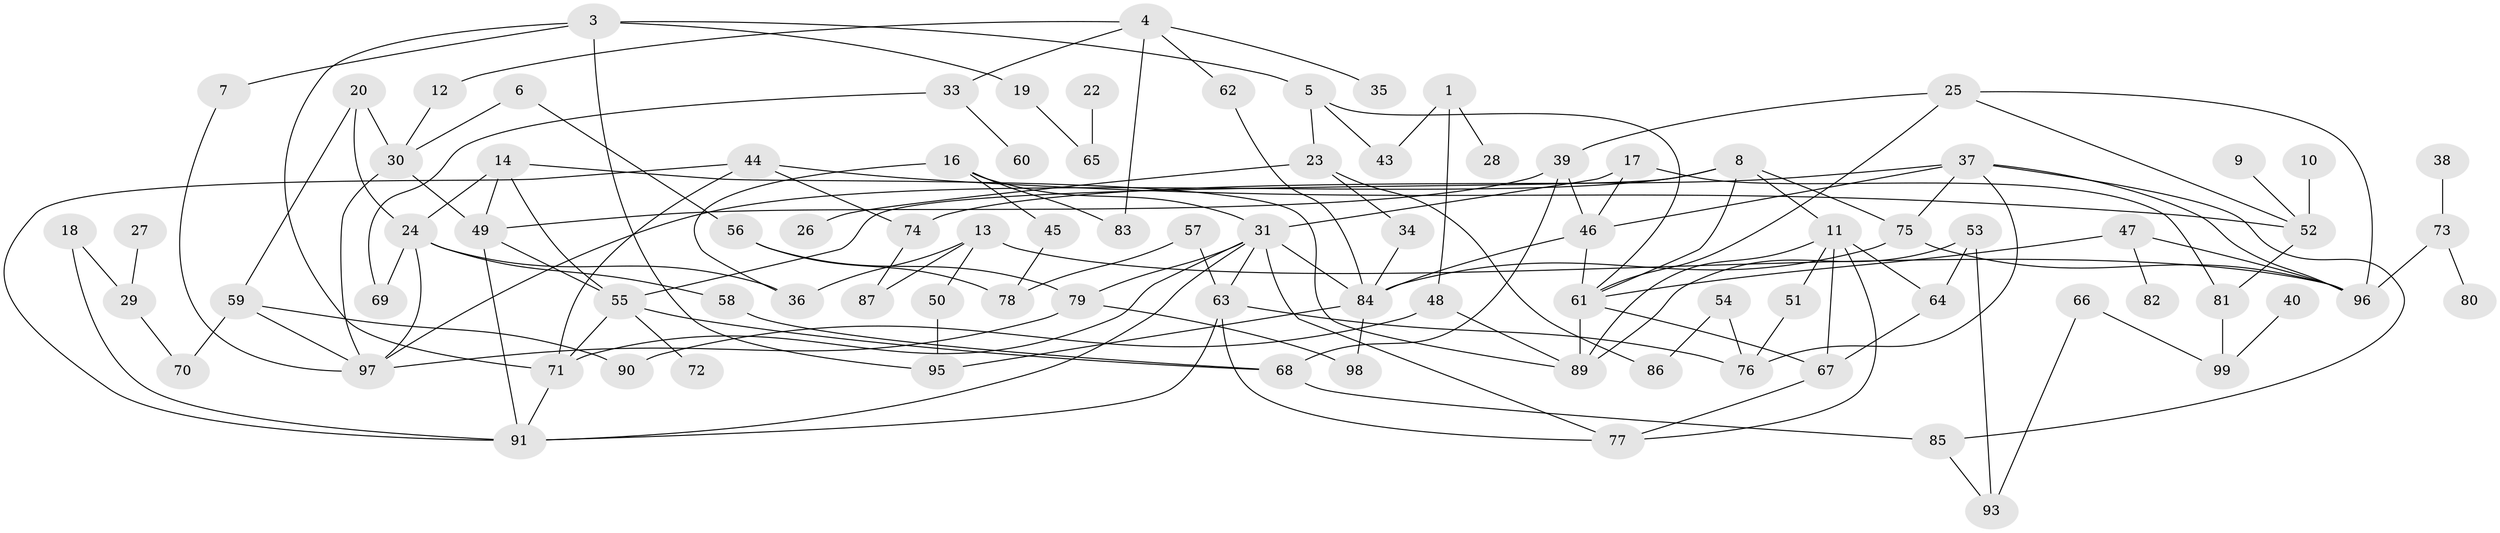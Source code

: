 // original degree distribution, {3: 0.2198581560283688, 2: 0.2198581560283688, 0: 0.06382978723404255, 4: 0.16312056737588654, 1: 0.19858156028368795, 5: 0.0851063829787234, 6: 0.028368794326241134, 7: 0.02127659574468085}
// Generated by graph-tools (version 1.1) at 2025/35/03/04/25 23:35:47]
// undirected, 90 vertices, 145 edges
graph export_dot {
  node [color=gray90,style=filled];
  1;
  3;
  4;
  5;
  6;
  7;
  8;
  9;
  10;
  11;
  12;
  13;
  14;
  16;
  17;
  18;
  19;
  20;
  22;
  23;
  24;
  25;
  26;
  27;
  28;
  29;
  30;
  31;
  33;
  34;
  35;
  36;
  37;
  38;
  39;
  40;
  43;
  44;
  45;
  46;
  47;
  48;
  49;
  50;
  51;
  52;
  53;
  54;
  55;
  56;
  57;
  58;
  59;
  60;
  61;
  62;
  63;
  64;
  65;
  66;
  67;
  68;
  69;
  70;
  71;
  72;
  73;
  74;
  75;
  76;
  77;
  78;
  79;
  80;
  81;
  82;
  83;
  84;
  85;
  86;
  87;
  89;
  90;
  91;
  93;
  95;
  96;
  97;
  98;
  99;
  1 -- 28 [weight=1.0];
  1 -- 43 [weight=1.0];
  1 -- 48 [weight=1.0];
  3 -- 5 [weight=1.0];
  3 -- 7 [weight=1.0];
  3 -- 19 [weight=1.0];
  3 -- 71 [weight=1.0];
  3 -- 95 [weight=1.0];
  4 -- 12 [weight=1.0];
  4 -- 33 [weight=1.0];
  4 -- 35 [weight=1.0];
  4 -- 62 [weight=1.0];
  4 -- 83 [weight=1.0];
  5 -- 23 [weight=1.0];
  5 -- 43 [weight=1.0];
  5 -- 61 [weight=1.0];
  6 -- 30 [weight=1.0];
  6 -- 56 [weight=1.0];
  7 -- 97 [weight=1.0];
  8 -- 11 [weight=1.0];
  8 -- 55 [weight=1.0];
  8 -- 61 [weight=1.0];
  8 -- 75 [weight=1.0];
  8 -- 97 [weight=1.0];
  9 -- 52 [weight=1.0];
  10 -- 52 [weight=1.0];
  11 -- 51 [weight=1.0];
  11 -- 64 [weight=1.0];
  11 -- 67 [weight=1.0];
  11 -- 77 [weight=1.0];
  11 -- 89 [weight=1.0];
  12 -- 30 [weight=1.0];
  13 -- 36 [weight=1.0];
  13 -- 50 [weight=1.0];
  13 -- 87 [weight=1.0];
  13 -- 96 [weight=1.0];
  14 -- 24 [weight=1.0];
  14 -- 49 [weight=1.0];
  14 -- 55 [weight=1.0];
  14 -- 89 [weight=1.0];
  16 -- 31 [weight=1.0];
  16 -- 36 [weight=1.0];
  16 -- 45 [weight=1.0];
  16 -- 83 [weight=1.0];
  17 -- 31 [weight=1.0];
  17 -- 46 [weight=1.0];
  17 -- 81 [weight=1.0];
  18 -- 29 [weight=1.0];
  18 -- 91 [weight=1.0];
  19 -- 65 [weight=1.0];
  20 -- 24 [weight=1.0];
  20 -- 30 [weight=1.0];
  20 -- 59 [weight=1.0];
  22 -- 65 [weight=1.0];
  23 -- 26 [weight=1.0];
  23 -- 34 [weight=1.0];
  23 -- 86 [weight=1.0];
  24 -- 36 [weight=1.0];
  24 -- 58 [weight=1.0];
  24 -- 69 [weight=1.0];
  24 -- 97 [weight=1.0];
  25 -- 39 [weight=1.0];
  25 -- 52 [weight=1.0];
  25 -- 61 [weight=1.0];
  25 -- 96 [weight=1.0];
  27 -- 29 [weight=1.0];
  29 -- 70 [weight=1.0];
  30 -- 49 [weight=1.0];
  30 -- 97 [weight=1.0];
  31 -- 63 [weight=1.0];
  31 -- 71 [weight=1.0];
  31 -- 77 [weight=1.0];
  31 -- 79 [weight=1.0];
  31 -- 84 [weight=1.0];
  31 -- 91 [weight=1.0];
  33 -- 60 [weight=1.0];
  33 -- 69 [weight=1.0];
  34 -- 84 [weight=1.0];
  37 -- 46 [weight=1.0];
  37 -- 74 [weight=1.0];
  37 -- 75 [weight=1.0];
  37 -- 76 [weight=1.0];
  37 -- 85 [weight=1.0];
  37 -- 96 [weight=1.0];
  38 -- 73 [weight=1.0];
  39 -- 46 [weight=1.0];
  39 -- 49 [weight=1.0];
  39 -- 68 [weight=1.0];
  40 -- 99 [weight=1.0];
  44 -- 52 [weight=1.0];
  44 -- 71 [weight=1.0];
  44 -- 74 [weight=1.0];
  44 -- 91 [weight=1.0];
  45 -- 78 [weight=1.0];
  46 -- 61 [weight=1.0];
  46 -- 84 [weight=1.0];
  47 -- 61 [weight=1.0];
  47 -- 82 [weight=1.0];
  47 -- 96 [weight=1.0];
  48 -- 89 [weight=1.0];
  48 -- 90 [weight=1.0];
  49 -- 55 [weight=1.0];
  49 -- 91 [weight=2.0];
  50 -- 95 [weight=1.0];
  51 -- 76 [weight=1.0];
  52 -- 81 [weight=1.0];
  53 -- 64 [weight=1.0];
  53 -- 89 [weight=1.0];
  53 -- 93 [weight=1.0];
  54 -- 76 [weight=1.0];
  54 -- 86 [weight=1.0];
  55 -- 68 [weight=1.0];
  55 -- 71 [weight=1.0];
  55 -- 72 [weight=1.0];
  56 -- 78 [weight=2.0];
  56 -- 79 [weight=1.0];
  57 -- 63 [weight=1.0];
  57 -- 78 [weight=1.0];
  58 -- 68 [weight=1.0];
  59 -- 70 [weight=1.0];
  59 -- 90 [weight=1.0];
  59 -- 97 [weight=1.0];
  61 -- 67 [weight=1.0];
  61 -- 89 [weight=1.0];
  62 -- 84 [weight=1.0];
  63 -- 76 [weight=1.0];
  63 -- 77 [weight=1.0];
  63 -- 91 [weight=2.0];
  64 -- 67 [weight=1.0];
  66 -- 93 [weight=1.0];
  66 -- 99 [weight=1.0];
  67 -- 77 [weight=1.0];
  68 -- 85 [weight=1.0];
  71 -- 91 [weight=1.0];
  73 -- 80 [weight=1.0];
  73 -- 96 [weight=1.0];
  74 -- 87 [weight=1.0];
  75 -- 84 [weight=1.0];
  75 -- 96 [weight=1.0];
  79 -- 97 [weight=1.0];
  79 -- 98 [weight=1.0];
  81 -- 99 [weight=1.0];
  84 -- 95 [weight=1.0];
  84 -- 98 [weight=1.0];
  85 -- 93 [weight=1.0];
}
